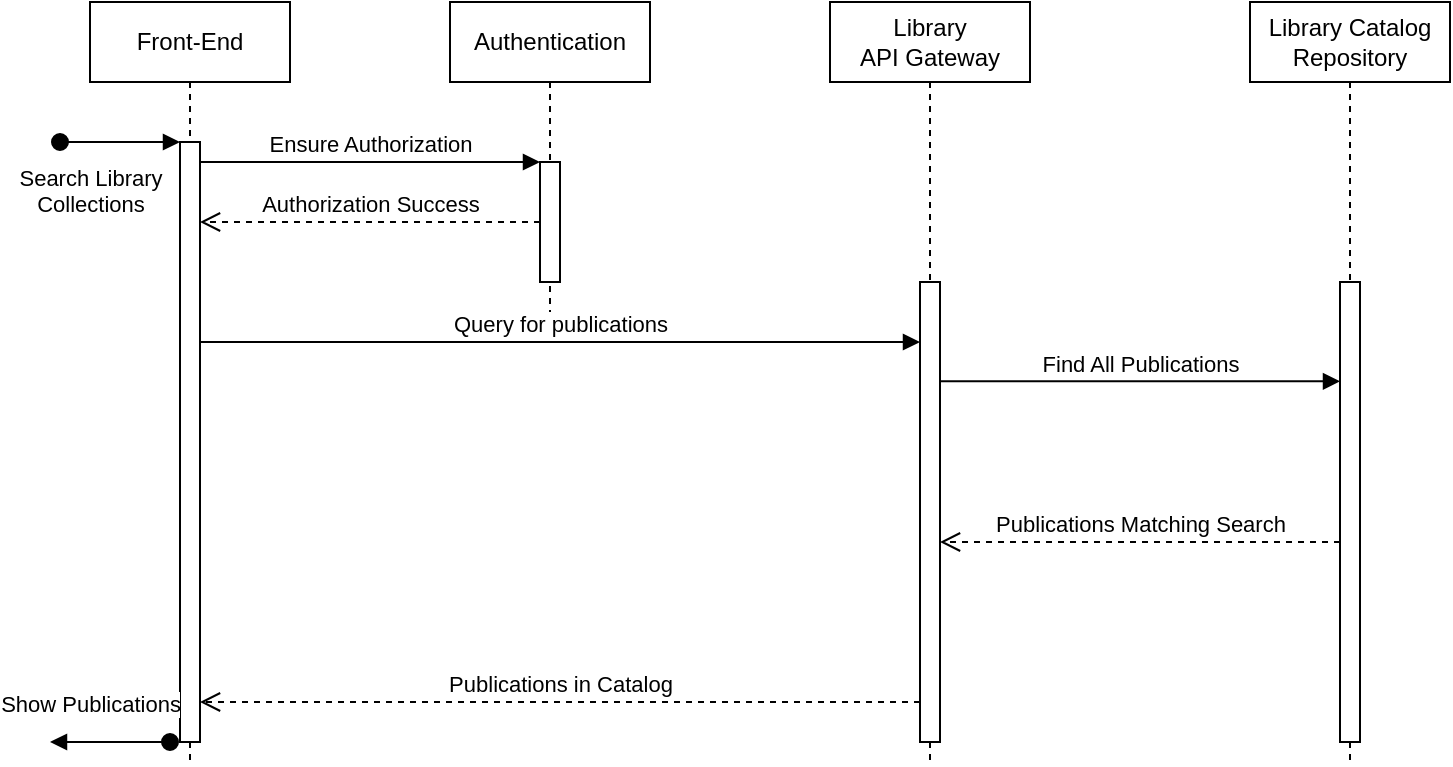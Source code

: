 <mxfile version="21.0.10" type="device"><diagram name="Page-1" id="2YBvvXClWsGukQMizWep"><mxGraphModel dx="1839" dy="550" grid="1" gridSize="10" guides="1" tooltips="1" connect="1" arrows="1" fold="1" page="1" pageScale="1" pageWidth="850" pageHeight="1100" math="0" shadow="0"><root><mxCell id="0"/><mxCell id="1" parent="0"/><mxCell id="aM9ryv3xv72pqoxQDRHE-1" value="Front-End" style="shape=umlLifeline;perimeter=lifelinePerimeter;whiteSpace=wrap;html=1;container=0;dropTarget=0;collapsible=0;recursiveResize=0;outlineConnect=0;portConstraint=eastwest;newEdgeStyle={&quot;edgeStyle&quot;:&quot;elbowEdgeStyle&quot;,&quot;elbow&quot;:&quot;vertical&quot;,&quot;curved&quot;:0,&quot;rounded&quot;:0};" parent="1" vertex="1"><mxGeometry x="40" y="40" width="100" height="380" as="geometry"/></mxCell><mxCell id="aM9ryv3xv72pqoxQDRHE-2" value="" style="html=1;points=[];perimeter=orthogonalPerimeter;outlineConnect=0;targetShapes=umlLifeline;portConstraint=eastwest;newEdgeStyle={&quot;edgeStyle&quot;:&quot;elbowEdgeStyle&quot;,&quot;elbow&quot;:&quot;vertical&quot;,&quot;curved&quot;:0,&quot;rounded&quot;:0};" parent="aM9ryv3xv72pqoxQDRHE-1" vertex="1"><mxGeometry x="45" y="70" width="10" height="300" as="geometry"/></mxCell><mxCell id="aM9ryv3xv72pqoxQDRHE-3" value="&lt;div&gt;Search Library&lt;/div&gt;&lt;div&gt;Collections&lt;/div&gt;" style="html=1;verticalAlign=bottom;startArrow=oval;endArrow=block;startSize=8;edgeStyle=elbowEdgeStyle;elbow=vertical;curved=0;rounded=0;" parent="aM9ryv3xv72pqoxQDRHE-1" target="aM9ryv3xv72pqoxQDRHE-2" edge="1"><mxGeometry x="-0.5" y="-40" relative="1" as="geometry"><mxPoint x="-15" y="70" as="sourcePoint"/><mxPoint as="offset"/></mxGeometry></mxCell><mxCell id="aM9ryv3xv72pqoxQDRHE-5" value="Authentication" style="shape=umlLifeline;perimeter=lifelinePerimeter;whiteSpace=wrap;html=1;container=0;dropTarget=0;collapsible=0;recursiveResize=0;outlineConnect=0;portConstraint=eastwest;newEdgeStyle={&quot;edgeStyle&quot;:&quot;elbowEdgeStyle&quot;,&quot;elbow&quot;:&quot;vertical&quot;,&quot;curved&quot;:0,&quot;rounded&quot;:0};" parent="1" vertex="1"><mxGeometry x="220" y="40" width="100" height="160" as="geometry"/></mxCell><mxCell id="aM9ryv3xv72pqoxQDRHE-6" value="" style="html=1;points=[];perimeter=orthogonalPerimeter;outlineConnect=0;targetShapes=umlLifeline;portConstraint=eastwest;newEdgeStyle={&quot;edgeStyle&quot;:&quot;elbowEdgeStyle&quot;,&quot;elbow&quot;:&quot;vertical&quot;,&quot;curved&quot;:0,&quot;rounded&quot;:0};" parent="aM9ryv3xv72pqoxQDRHE-5" vertex="1"><mxGeometry x="45" y="80" width="10" height="60" as="geometry"/></mxCell><mxCell id="aM9ryv3xv72pqoxQDRHE-7" value="Ensure Authorization" style="html=1;verticalAlign=bottom;endArrow=block;edgeStyle=elbowEdgeStyle;elbow=vertical;curved=0;rounded=0;" parent="1" source="aM9ryv3xv72pqoxQDRHE-2" target="aM9ryv3xv72pqoxQDRHE-6" edge="1"><mxGeometry relative="1" as="geometry"><mxPoint x="195" y="130" as="sourcePoint"/><Array as="points"><mxPoint x="180" y="120"/></Array></mxGeometry></mxCell><mxCell id="aM9ryv3xv72pqoxQDRHE-8" value="Authorization Success" style="html=1;verticalAlign=bottom;endArrow=open;dashed=1;endSize=8;edgeStyle=elbowEdgeStyle;elbow=vertical;curved=0;rounded=0;" parent="1" source="aM9ryv3xv72pqoxQDRHE-6" target="aM9ryv3xv72pqoxQDRHE-2" edge="1"><mxGeometry relative="1" as="geometry"><mxPoint x="195" y="205" as="targetPoint"/><Array as="points"><mxPoint x="190" y="150"/><mxPoint x="160" y="170"/><mxPoint x="190" y="280"/></Array></mxGeometry></mxCell><mxCell id="gLBqZt9fWjKXH9YBlMwT-1" value="&lt;div&gt;Library&lt;br&gt;&lt;/div&gt;&lt;div&gt;API Gateway&lt;br&gt;&lt;/div&gt;" style="shape=umlLifeline;perimeter=lifelinePerimeter;whiteSpace=wrap;html=1;container=0;dropTarget=0;collapsible=0;recursiveResize=0;outlineConnect=0;portConstraint=eastwest;newEdgeStyle={&quot;edgeStyle&quot;:&quot;elbowEdgeStyle&quot;,&quot;elbow&quot;:&quot;vertical&quot;,&quot;curved&quot;:0,&quot;rounded&quot;:0};" vertex="1" parent="1"><mxGeometry x="410" y="40" width="100" height="380" as="geometry"/></mxCell><mxCell id="gLBqZt9fWjKXH9YBlMwT-2" value="" style="html=1;points=[];perimeter=orthogonalPerimeter;outlineConnect=0;targetShapes=umlLifeline;portConstraint=eastwest;newEdgeStyle={&quot;edgeStyle&quot;:&quot;elbowEdgeStyle&quot;,&quot;elbow&quot;:&quot;vertical&quot;,&quot;curved&quot;:0,&quot;rounded&quot;:0};" vertex="1" parent="gLBqZt9fWjKXH9YBlMwT-1"><mxGeometry x="45" y="140" width="10" height="230" as="geometry"/></mxCell><mxCell id="gLBqZt9fWjKXH9YBlMwT-3" value="Query for publications" style="html=1;verticalAlign=bottom;endArrow=block;edgeStyle=elbowEdgeStyle;elbow=vertical;curved=0;rounded=0;" edge="1" parent="1" source="aM9ryv3xv72pqoxQDRHE-2" target="gLBqZt9fWjKXH9YBlMwT-2"><mxGeometry relative="1" as="geometry"><mxPoint x="100" y="210" as="sourcePoint"/><Array as="points"><mxPoint x="185" y="210"/></Array><mxPoint x="270" y="210" as="targetPoint"/></mxGeometry></mxCell><mxCell id="gLBqZt9fWjKXH9YBlMwT-5" value="Publications in Catalog" style="html=1;verticalAlign=bottom;endArrow=open;dashed=1;endSize=8;edgeStyle=elbowEdgeStyle;elbow=vertical;curved=0;rounded=0;" edge="1" parent="1" source="gLBqZt9fWjKXH9YBlMwT-2" target="aM9ryv3xv72pqoxQDRHE-2"><mxGeometry relative="1" as="geometry"><mxPoint x="100" y="250" as="targetPoint"/><Array as="points"><mxPoint x="400" y="390"/><mxPoint x="320" y="370"/><mxPoint x="375" y="250"/><mxPoint x="345" y="270"/><mxPoint x="375" y="380"/></Array><mxPoint x="450" y="250" as="sourcePoint"/></mxGeometry></mxCell><mxCell id="gLBqZt9fWjKXH9YBlMwT-6" value="Show Publications" style="html=1;verticalAlign=bottom;startArrow=oval;endArrow=block;startSize=8;edgeStyle=elbowEdgeStyle;elbow=vertical;curved=0;rounded=0;" edge="1" parent="1"><mxGeometry x="0.33" y="-10" relative="1" as="geometry"><mxPoint x="80" y="410" as="sourcePoint"/><mxPoint x="20" y="410" as="targetPoint"/><mxPoint as="offset"/></mxGeometry></mxCell><mxCell id="gLBqZt9fWjKXH9YBlMwT-7" value="&lt;div&gt;Library Catalog&lt;/div&gt;&lt;div&gt;Repository&lt;br&gt;&lt;/div&gt;" style="shape=umlLifeline;perimeter=lifelinePerimeter;whiteSpace=wrap;html=1;container=0;dropTarget=0;collapsible=0;recursiveResize=0;outlineConnect=0;portConstraint=eastwest;newEdgeStyle={&quot;edgeStyle&quot;:&quot;elbowEdgeStyle&quot;,&quot;elbow&quot;:&quot;vertical&quot;,&quot;curved&quot;:0,&quot;rounded&quot;:0};" vertex="1" parent="1"><mxGeometry x="620" y="40" width="100" height="380" as="geometry"/></mxCell><mxCell id="gLBqZt9fWjKXH9YBlMwT-8" value="" style="html=1;points=[];perimeter=orthogonalPerimeter;outlineConnect=0;targetShapes=umlLifeline;portConstraint=eastwest;newEdgeStyle={&quot;edgeStyle&quot;:&quot;elbowEdgeStyle&quot;,&quot;elbow&quot;:&quot;vertical&quot;,&quot;curved&quot;:0,&quot;rounded&quot;:0};" vertex="1" parent="gLBqZt9fWjKXH9YBlMwT-7"><mxGeometry x="45" y="140" width="10" height="230" as="geometry"/></mxCell><mxCell id="gLBqZt9fWjKXH9YBlMwT-9" value="Find All Publications" style="html=1;verticalAlign=bottom;endArrow=block;edgeStyle=elbowEdgeStyle;elbow=vertical;curved=0;rounded=0;" edge="1" parent="1" source="gLBqZt9fWjKXH9YBlMwT-2" target="gLBqZt9fWjKXH9YBlMwT-8"><mxGeometry relative="1" as="geometry"><mxPoint x="460" y="229.66" as="sourcePoint"/><Array as="points"><mxPoint x="545" y="229.66"/></Array><mxPoint x="630" y="229.66" as="targetPoint"/></mxGeometry></mxCell><mxCell id="gLBqZt9fWjKXH9YBlMwT-10" value="Publications Matching Search" style="html=1;verticalAlign=bottom;endArrow=open;dashed=1;endSize=8;edgeStyle=elbowEdgeStyle;elbow=vertical;curved=0;rounded=0;" edge="1" parent="1" source="gLBqZt9fWjKXH9YBlMwT-8" target="gLBqZt9fWjKXH9YBlMwT-2"><mxGeometry relative="1" as="geometry"><mxPoint x="490" y="310" as="targetPoint"/><Array as="points"><mxPoint x="585" y="310"/><mxPoint x="555" y="330"/><mxPoint x="585" y="440"/></Array><mxPoint x="660" y="310" as="sourcePoint"/></mxGeometry></mxCell></root></mxGraphModel></diagram></mxfile>